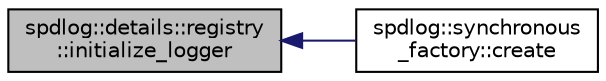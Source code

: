 digraph "spdlog::details::registry::initialize_logger"
{
  edge [fontname="Helvetica",fontsize="10",labelfontname="Helvetica",labelfontsize="10"];
  node [fontname="Helvetica",fontsize="10",shape=record];
  rankdir="LR";
  Node1 [label="spdlog::details::registry\l::initialize_logger",height=0.2,width=0.4,color="black", fillcolor="grey75", style="filled" fontcolor="black"];
  Node1 -> Node2 [dir="back",color="midnightblue",fontsize="10",style="solid",fontname="Helvetica"];
  Node2 [label="spdlog::synchronous\l_factory::create",height=0.2,width=0.4,color="black", fillcolor="white", style="filled",URL="$structspdlog_1_1synchronous__factory.html#adaa87c520c04dab24a0ad427a94a2f44"];
}
